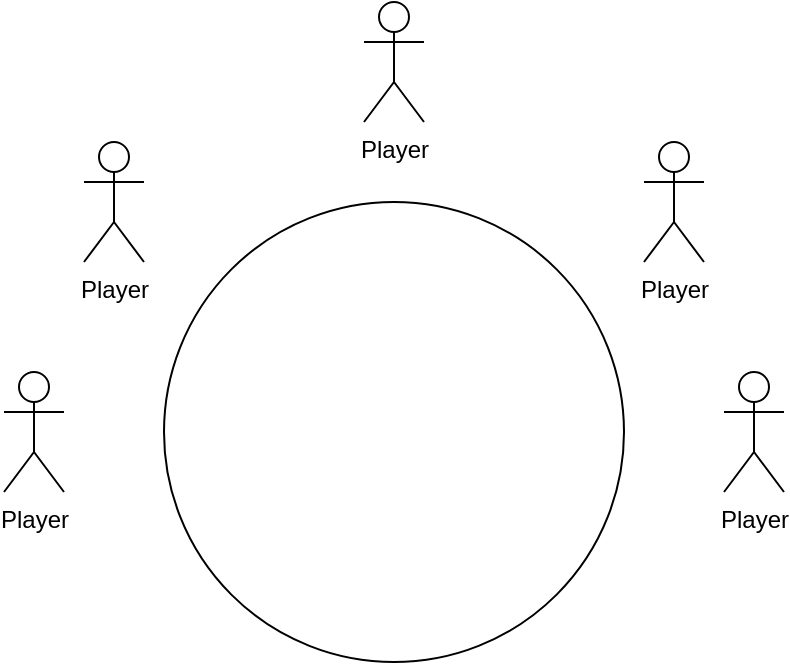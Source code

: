 <mxfile>
    <diagram id="FlMD3YEniQtl7hki1UOS" name="Page-1">
        <mxGraphModel dx="945" dy="599" grid="1" gridSize="10" guides="1" tooltips="1" connect="1" arrows="1" fold="1" page="1" pageScale="1" pageWidth="827" pageHeight="1169" math="0" shadow="0">
            <root>
                <mxCell id="0"/>
                <mxCell id="1" parent="0"/>
                <mxCell id="2" value="" style="ellipse;whiteSpace=wrap;html=1;aspect=fixed;" vertex="1" parent="1">
                    <mxGeometry x="210" y="180" width="230" height="230" as="geometry"/>
                </mxCell>
                <mxCell id="3" value="Player" style="shape=umlActor;verticalLabelPosition=bottom;verticalAlign=top;html=1;outlineConnect=0;" vertex="1" parent="1">
                    <mxGeometry x="310" y="80" width="30" height="60" as="geometry"/>
                </mxCell>
                <mxCell id="4" value="Player" style="shape=umlActor;verticalLabelPosition=bottom;verticalAlign=top;html=1;outlineConnect=0;" vertex="1" parent="1">
                    <mxGeometry x="450" y="150" width="30" height="60" as="geometry"/>
                </mxCell>
                <mxCell id="5" value="Player" style="shape=umlActor;verticalLabelPosition=bottom;verticalAlign=top;html=1;outlineConnect=0;" vertex="1" parent="1">
                    <mxGeometry x="170" y="150" width="30" height="60" as="geometry"/>
                </mxCell>
                <mxCell id="6" value="Player" style="shape=umlActor;verticalLabelPosition=bottom;verticalAlign=top;html=1;outlineConnect=0;" vertex="1" parent="1">
                    <mxGeometry x="130" y="265" width="30" height="60" as="geometry"/>
                </mxCell>
                <mxCell id="7" value="Player" style="shape=umlActor;verticalLabelPosition=bottom;verticalAlign=top;html=1;outlineConnect=0;" vertex="1" parent="1">
                    <mxGeometry x="490" y="265" width="30" height="60" as="geometry"/>
                </mxCell>
            </root>
        </mxGraphModel>
    </diagram>
</mxfile>